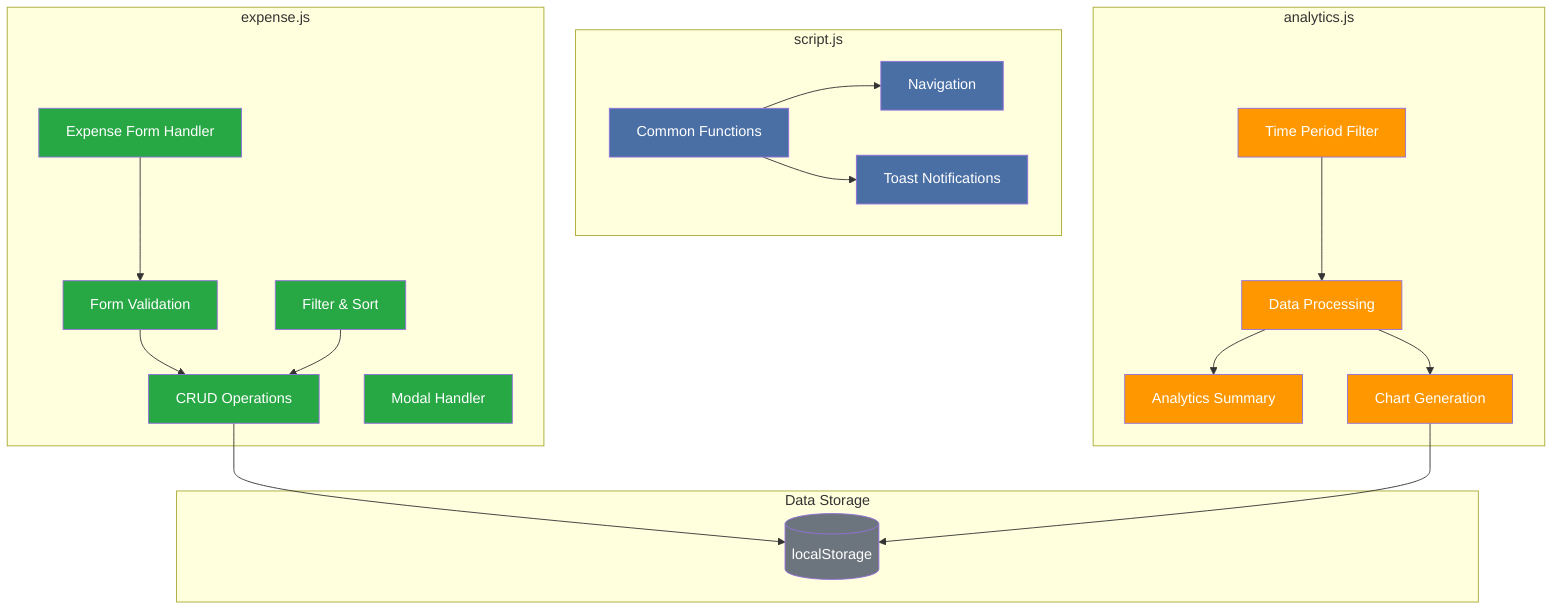 flowchart TD
    subgraph "script.js"
        Common[Common Functions]
        Nav[Navigation]
        Toast[Toast Notifications]
    end

    subgraph "expense.js"
        ExpenseForm[Expense Form Handler]
        Validation[Form Validation]
        CRUD[CRUD Operations]
        FilterSort[Filter & Sort]
        Modal[Modal Handler]
    end

    subgraph "analytics.js"
        TimeFilter[Time Period Filter]
        Summary[Analytics Summary]
        Charts[Chart Generation]
        DataProcess[Data Processing]
    end

    subgraph "Data Storage"
        LocalStorage[(localStorage)]
    end

    Common --> Nav
    Common --> Toast
    
    ExpenseForm --> Validation
    Validation --> CRUD
    CRUD --> LocalStorage
    FilterSort --> CRUD
    
    TimeFilter --> DataProcess
    DataProcess --> Summary
    DataProcess --> Charts
    Charts --> LocalStorage
    
    classDef scriptClass fill:#4a6fa5,color:white
    classDef expenseClass fill:#28a745,color:white
    classDef analyticsClass fill:#ff9800,color:white
    classDef storageClass fill:#6c757d,color:white
    
    class Common,Nav,Toast scriptClass
    class ExpenseForm,Validation,CRUD,FilterSort,Modal expenseClass
    class TimeFilter,Summary,Charts,DataProcess analyticsClass
    class LocalStorage storageClass